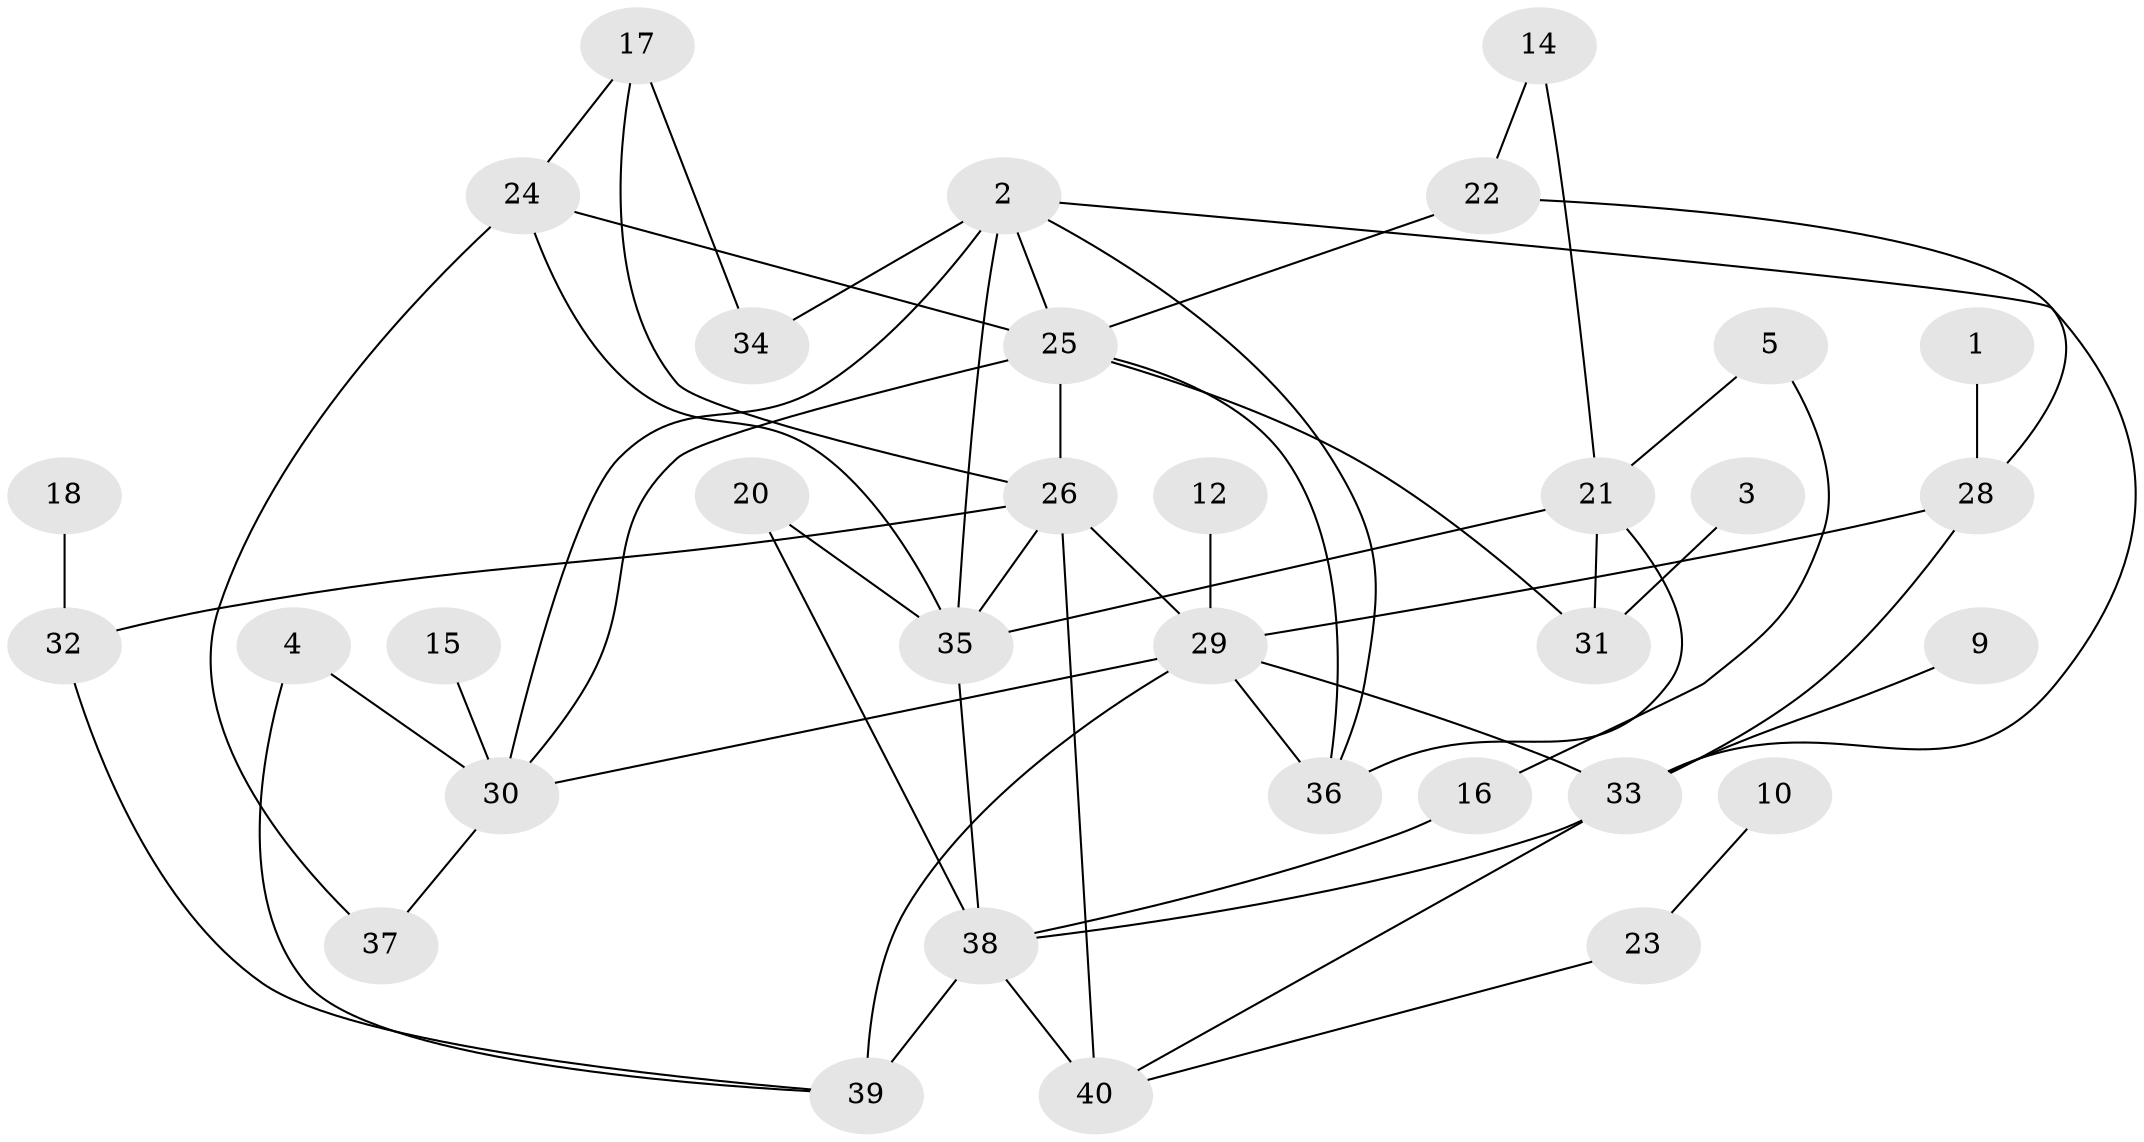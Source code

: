 // original degree distribution, {4: 0.1125, 3: 0.2625, 1: 0.2125, 5: 0.075, 2: 0.225, 0: 0.075, 10: 0.0125, 6: 0.0125, 8: 0.0125}
// Generated by graph-tools (version 1.1) at 2025/00/03/09/25 03:00:47]
// undirected, 33 vertices, 55 edges
graph export_dot {
graph [start="1"]
  node [color=gray90,style=filled];
  1;
  2;
  3;
  4;
  5;
  9;
  10;
  12;
  14;
  15;
  16;
  17;
  18;
  20;
  21;
  22;
  23;
  24;
  25;
  26;
  28;
  29;
  30;
  31;
  32;
  33;
  34;
  35;
  36;
  37;
  38;
  39;
  40;
  1 -- 28 [weight=1.0];
  2 -- 25 [weight=1.0];
  2 -- 30 [weight=1.0];
  2 -- 33 [weight=1.0];
  2 -- 34 [weight=1.0];
  2 -- 35 [weight=1.0];
  2 -- 36 [weight=1.0];
  3 -- 31 [weight=1.0];
  4 -- 30 [weight=1.0];
  4 -- 39 [weight=1.0];
  5 -- 16 [weight=1.0];
  5 -- 21 [weight=1.0];
  9 -- 33 [weight=1.0];
  10 -- 23 [weight=1.0];
  12 -- 29 [weight=2.0];
  14 -- 21 [weight=1.0];
  14 -- 22 [weight=1.0];
  15 -- 30 [weight=2.0];
  16 -- 38 [weight=1.0];
  17 -- 24 [weight=1.0];
  17 -- 26 [weight=1.0];
  17 -- 34 [weight=1.0];
  18 -- 32 [weight=1.0];
  20 -- 35 [weight=1.0];
  20 -- 38 [weight=1.0];
  21 -- 31 [weight=1.0];
  21 -- 35 [weight=1.0];
  21 -- 36 [weight=1.0];
  22 -- 25 [weight=1.0];
  22 -- 28 [weight=1.0];
  23 -- 40 [weight=1.0];
  24 -- 25 [weight=2.0];
  24 -- 35 [weight=1.0];
  24 -- 37 [weight=1.0];
  25 -- 26 [weight=1.0];
  25 -- 30 [weight=2.0];
  25 -- 31 [weight=1.0];
  25 -- 36 [weight=1.0];
  26 -- 29 [weight=2.0];
  26 -- 32 [weight=1.0];
  26 -- 35 [weight=1.0];
  26 -- 40 [weight=1.0];
  28 -- 29 [weight=1.0];
  28 -- 33 [weight=1.0];
  29 -- 30 [weight=1.0];
  29 -- 33 [weight=1.0];
  29 -- 36 [weight=1.0];
  29 -- 39 [weight=2.0];
  30 -- 37 [weight=1.0];
  32 -- 39 [weight=1.0];
  33 -- 38 [weight=1.0];
  33 -- 40 [weight=1.0];
  35 -- 38 [weight=1.0];
  38 -- 39 [weight=1.0];
  38 -- 40 [weight=2.0];
}
